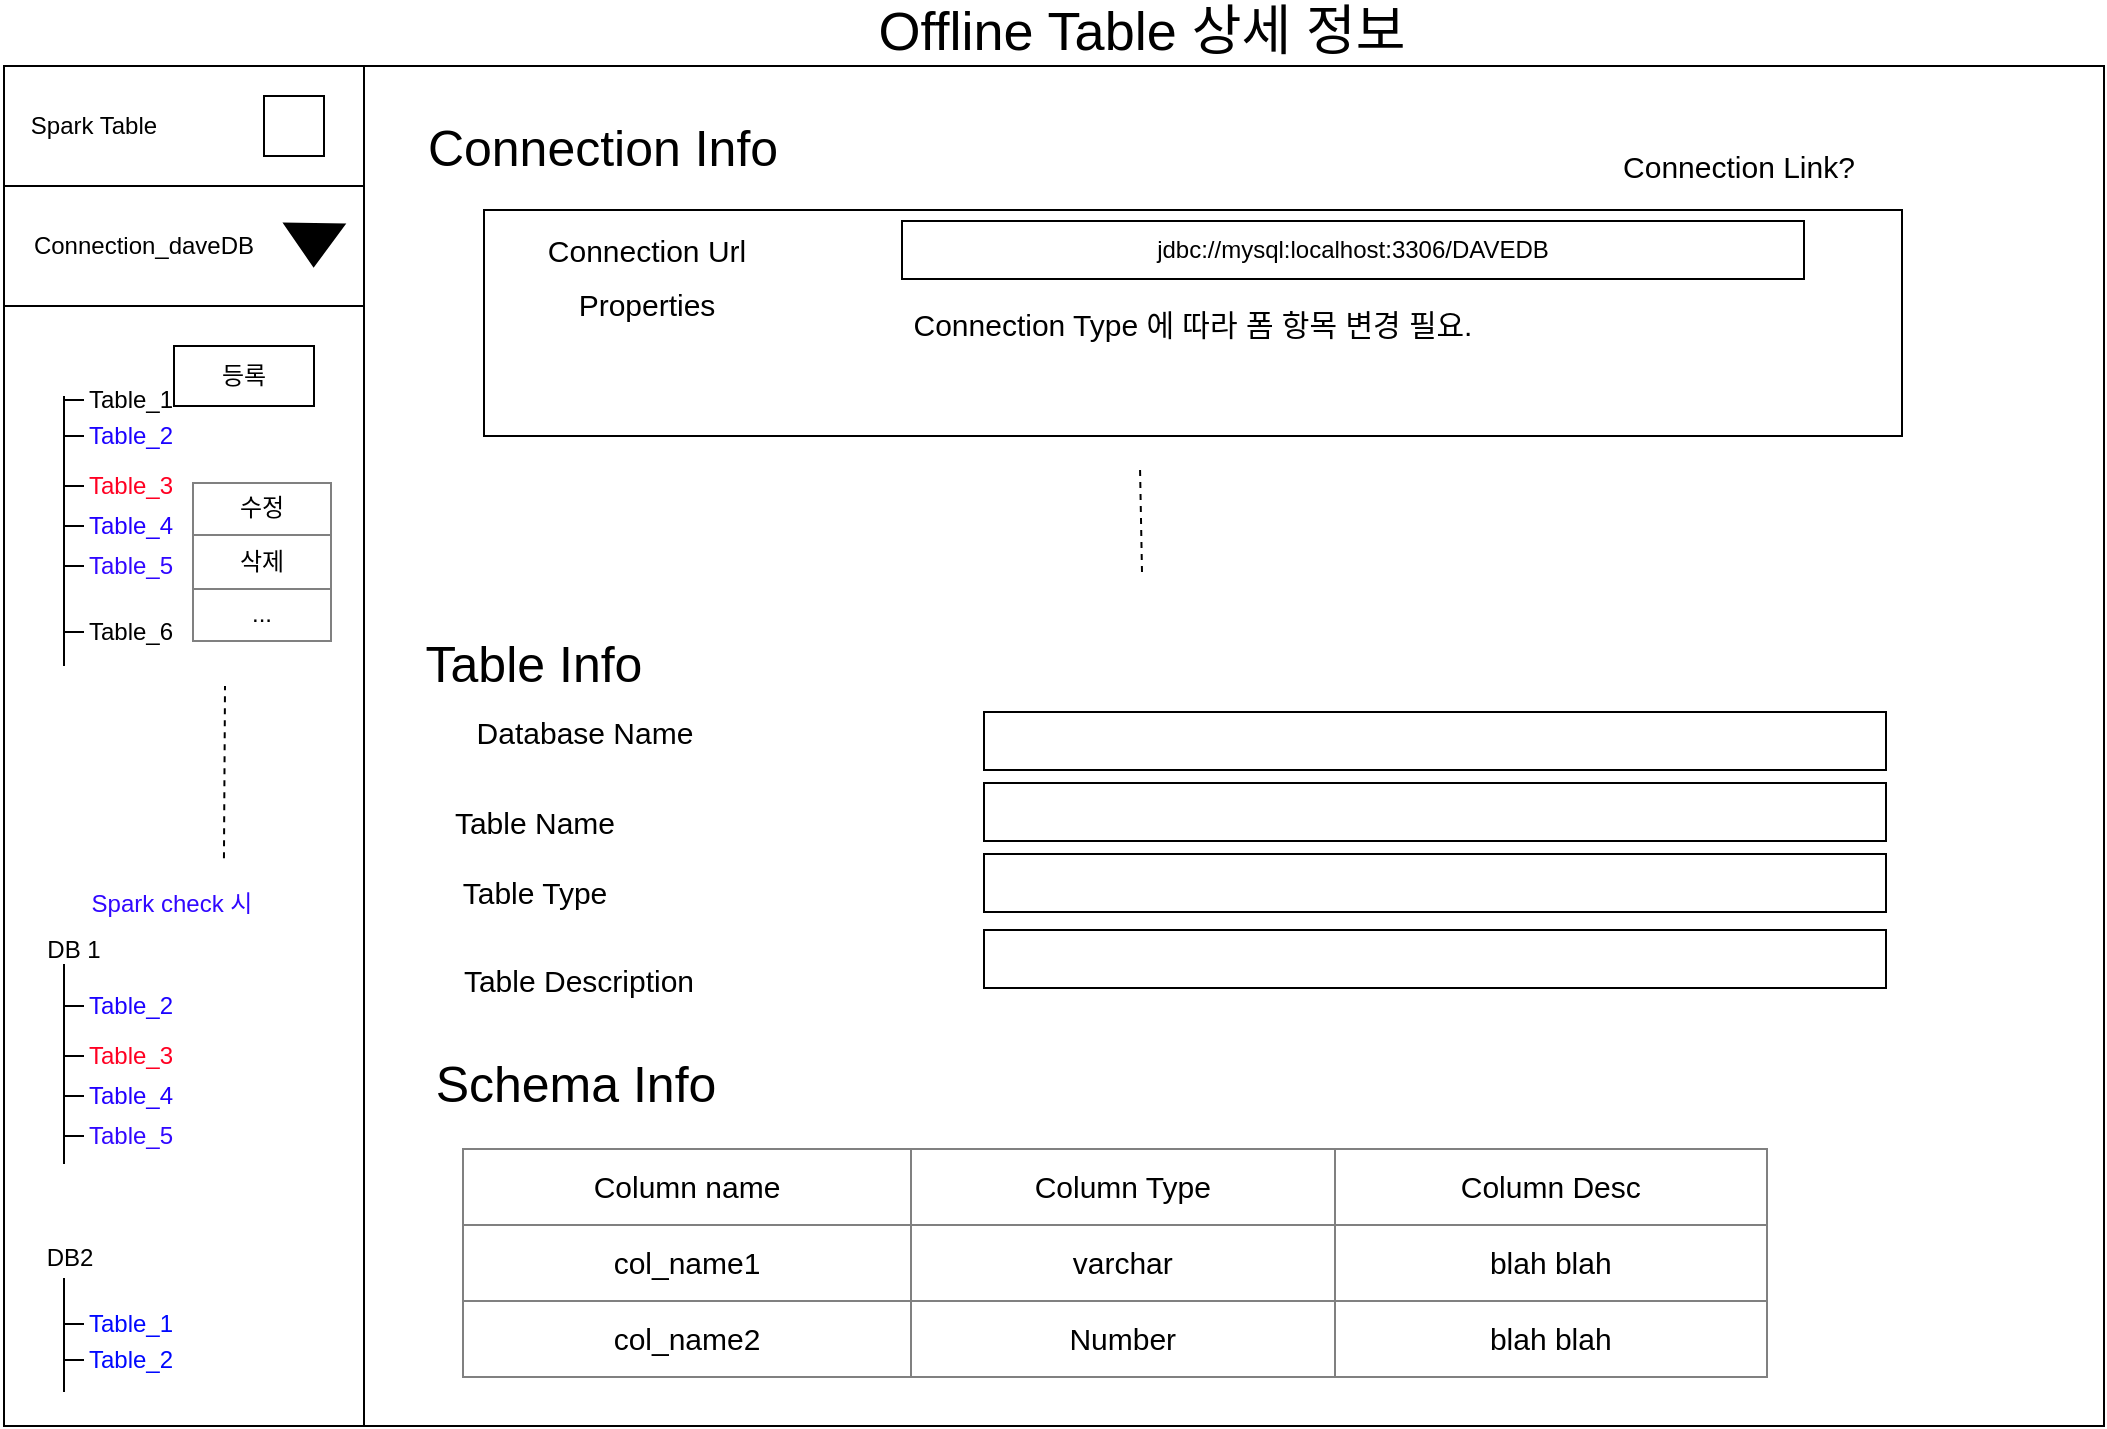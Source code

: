 <mxfile version="11.0.8" type="github"><diagram id="8DDDBTcL94-m3QVnN4Z4" name="페이지-1"><mxGraphModel dx="1422" dy="742" grid="1" gridSize="10" guides="1" tooltips="1" connect="1" arrows="1" fold="1" page="1" pageScale="1" pageWidth="1169" pageHeight="827" math="0" shadow="0"><root><mxCell id="0"/><mxCell id="1" parent="0"/><mxCell id="2NRtrsVxvBmNREOjDZMs-1" value="" style="rounded=0;whiteSpace=wrap;html=1;" parent="1" vertex="1"><mxGeometry x="61" y="177" width="180" height="560" as="geometry"/></mxCell><mxCell id="2NRtrsVxvBmNREOjDZMs-3" value="" style="rounded=0;whiteSpace=wrap;html=1;" parent="1" vertex="1"><mxGeometry x="61" y="117" width="180" height="60" as="geometry"/></mxCell><mxCell id="2NRtrsVxvBmNREOjDZMs-4" value="" style="verticalLabelPosition=bottom;verticalAlign=top;html=1;shape=mxgraph.basic.acute_triangle;dx=0.5;rotation=-179;fillColor=#000000;" parent="1" vertex="1"><mxGeometry x="201" y="136" width="30" height="21" as="geometry"/></mxCell><mxCell id="2NRtrsVxvBmNREOjDZMs-5" value="Connection_daveDB" style="text;html=1;strokeColor=none;fillColor=none;align=center;verticalAlign=middle;whiteSpace=wrap;rounded=0;" parent="1" vertex="1"><mxGeometry x="71" y="137" width="120" height="20" as="geometry"/></mxCell><mxCell id="2NRtrsVxvBmNREOjDZMs-9" value="" style="rounded=0;whiteSpace=wrap;html=1;" parent="1" vertex="1"><mxGeometry x="61" y="57" width="180" height="60" as="geometry"/></mxCell><mxCell id="2NRtrsVxvBmNREOjDZMs-10" value="Spark Table" style="text;html=1;strokeColor=none;fillColor=none;align=center;verticalAlign=middle;whiteSpace=wrap;rounded=0;" parent="1" vertex="1"><mxGeometry x="71" y="77" width="70" height="20" as="geometry"/></mxCell><mxCell id="2NRtrsVxvBmNREOjDZMs-11" value="" style="verticalLabelPosition=bottom;verticalAlign=top;html=1;shape=mxgraph.basic.rect;fillColor=#ffffff;fillColor2=none;strokeColor=#000000;strokeWidth=1;size=20;indent=5;" parent="1" vertex="1"><mxGeometry x="191" y="72" width="30" height="30" as="geometry"/></mxCell><mxCell id="2NRtrsVxvBmNREOjDZMs-13" value="" style="endArrow=none;html=1;" parent="1" edge="1"><mxGeometry width="50" height="50" relative="1" as="geometry"><mxPoint x="91" y="357" as="sourcePoint"/><mxPoint x="91" y="222" as="targetPoint"/></mxGeometry></mxCell><mxCell id="2NRtrsVxvBmNREOjDZMs-14" value="Table_1" style="text;html=1;strokeColor=none;fillColor=none;align=center;verticalAlign=middle;whiteSpace=wrap;rounded=0;" parent="1" vertex="1"><mxGeometry x="76.5" y="214" width="95" height="20" as="geometry"/></mxCell><mxCell id="2NRtrsVxvBmNREOjDZMs-15" value="" style="endArrow=none;html=1;" parent="1" edge="1"><mxGeometry width="50" height="50" relative="1" as="geometry"><mxPoint x="91" y="224" as="sourcePoint"/><mxPoint x="101" y="224" as="targetPoint"/></mxGeometry></mxCell><mxCell id="2NRtrsVxvBmNREOjDZMs-27" value="" style="endArrow=none;dashed=1;html=1;exitX=0.611;exitY=0.493;exitDx=0;exitDy=0;exitPerimeter=0;" parent="1" source="2NRtrsVxvBmNREOjDZMs-1" edge="1"><mxGeometry width="50" height="50" relative="1" as="geometry"><mxPoint x="121.5" y="417" as="sourcePoint"/><mxPoint x="171.5" y="367" as="targetPoint"/></mxGeometry></mxCell><mxCell id="2NRtrsVxvBmNREOjDZMs-34" value="등록" style="rounded=0;whiteSpace=wrap;html=1;fillColor=#FFFFFF;" parent="1" vertex="1"><mxGeometry x="146" y="197" width="70" height="30" as="geometry"/></mxCell><mxCell id="2NRtrsVxvBmNREOjDZMs-35" value="" style="rounded=0;whiteSpace=wrap;html=1;fillColor=#FFFFFF;" parent="1" vertex="1"><mxGeometry x="241" y="57" width="870" height="680" as="geometry"/></mxCell><mxCell id="2NRtrsVxvBmNREOjDZMs-33" value="&lt;table border=&quot;1&quot; width=&quot;100%&quot; cellpadding=&quot;4&quot; style=&quot;width: 100% ; height: 100% ; border-collapse: collapse&quot;&gt;&lt;tbody&gt;&lt;tr&gt;&lt;th align=&quot;center&quot;&gt;&lt;span style=&quot;font-weight: normal&quot;&gt;수정&lt;/span&gt;&lt;/th&gt;&lt;/tr&gt;&lt;tr&gt;&lt;td align=&quot;center&quot;&gt;삭제&lt;/td&gt;&lt;/tr&gt;&lt;tr&gt;&lt;td align=&quot;center&quot;&gt;...&lt;/td&gt;&lt;/tr&gt;&lt;/tbody&gt;&lt;/table&gt;" style="text;html=1;strokeColor=none;fillColor=#FFFFFF;overflow=fill;" parent="1" vertex="1"><mxGeometry x="155" y="265" width="70" height="80" as="geometry"/></mxCell><mxCell id="2NRtrsVxvBmNREOjDZMs-36" value="&lt;font style=&quot;font-size: 25px&quot;&gt;Table Info&lt;/font&gt;" style="text;html=1;strokeColor=none;fillColor=none;align=center;verticalAlign=middle;whiteSpace=wrap;rounded=0;" parent="1" vertex="1"><mxGeometry x="261" y="345" width="130" height="20" as="geometry"/></mxCell><mxCell id="2NRtrsVxvBmNREOjDZMs-37" value="&lt;font style=&quot;font-size: 25px&quot;&gt;Schema Info&lt;/font&gt;" style="text;html=1;strokeColor=none;fillColor=none;align=center;verticalAlign=middle;whiteSpace=wrap;rounded=0;" parent="1" vertex="1"><mxGeometry x="262" y="555" width="170" height="20" as="geometry"/></mxCell><mxCell id="2NRtrsVxvBmNREOjDZMs-38" value="Table Name" style="text;html=1;strokeColor=none;fillColor=none;align=center;verticalAlign=middle;whiteSpace=wrap;rounded=0;fontSize=15;" parent="1" vertex="1"><mxGeometry x="273.5" y="424.5" width="105" height="20" as="geometry"/></mxCell><mxCell id="2NRtrsVxvBmNREOjDZMs-39" value="Table Description" style="text;html=1;strokeColor=none;fillColor=none;align=center;verticalAlign=middle;whiteSpace=wrap;rounded=0;fontSize=15;" parent="1" vertex="1"><mxGeometry x="266" y="503.5" width="165" height="20" as="geometry"/></mxCell><mxCell id="2NRtrsVxvBmNREOjDZMs-40" value="Database Name" style="text;html=1;strokeColor=none;fillColor=none;align=center;verticalAlign=middle;whiteSpace=wrap;rounded=0;fontSize=15;" parent="1" vertex="1"><mxGeometry x="273.5" y="380" width="155" height="20" as="geometry"/></mxCell><mxCell id="2NRtrsVxvBmNREOjDZMs-41" value="Table Type" style="text;html=1;strokeColor=none;fillColor=none;align=center;verticalAlign=middle;whiteSpace=wrap;rounded=0;fontSize=15;" parent="1" vertex="1"><mxGeometry x="273.5" y="460" width="105" height="20" as="geometry"/></mxCell><mxCell id="2NRtrsVxvBmNREOjDZMs-42" value="" style="rounded=0;whiteSpace=wrap;html=1;fillColor=#FFFFFF;" parent="1" vertex="1"><mxGeometry x="551" y="380" width="451" height="29" as="geometry"/></mxCell><mxCell id="2NRtrsVxvBmNREOjDZMs-44" value="" style="rounded=0;whiteSpace=wrap;html=1;fillColor=#FFFFFF;" parent="1" vertex="1"><mxGeometry x="551" y="415.5" width="451" height="29" as="geometry"/></mxCell><mxCell id="2NRtrsVxvBmNREOjDZMs-45" value="" style="rounded=0;whiteSpace=wrap;html=1;fillColor=#FFFFFF;" parent="1" vertex="1"><mxGeometry x="551" y="451" width="451" height="29" as="geometry"/></mxCell><mxCell id="2NRtrsVxvBmNREOjDZMs-46" value="" style="rounded=0;whiteSpace=wrap;html=1;fillColor=#FFFFFF;" parent="1" vertex="1"><mxGeometry x="551" y="489" width="451" height="29" as="geometry"/></mxCell><mxCell id="2NRtrsVxvBmNREOjDZMs-49" value="&lt;table border=&quot;1&quot; width=&quot;100%&quot; style=&quot;width: 100% ; height: 100% ; border-collapse: collapse&quot;&gt;&lt;tbody&gt;&lt;tr&gt;&lt;td align=&quot;center&quot;&gt;Column name&lt;/td&gt;&lt;td align=&quot;center&quot;&gt;Column Type&lt;br&gt;&lt;/td&gt;&lt;td align=&quot;center&quot;&gt;Column Desc&lt;br&gt;&lt;/td&gt;&lt;/tr&gt;&lt;tr&gt;&lt;td align=&quot;center&quot;&gt;col_name1&lt;/td&gt;&lt;td align=&quot;center&quot;&gt;varchar&lt;/td&gt;&lt;td align=&quot;center&quot;&gt;blah blah&lt;/td&gt;&lt;/tr&gt;&lt;tr&gt;&lt;td align=&quot;center&quot;&gt;col_name2&lt;/td&gt;&lt;td align=&quot;center&quot;&gt;Number&lt;/td&gt;&lt;td align=&quot;center&quot;&gt;blah blah&lt;/td&gt;&lt;/tr&gt;&lt;/tbody&gt;&lt;/table&gt;" style="text;html=1;strokeColor=none;fillColor=none;overflow=fill;fontSize=15;" parent="1" vertex="1"><mxGeometry x="290" y="598" width="653" height="115" as="geometry"/></mxCell><mxCell id="2NRtrsVxvBmNREOjDZMs-50" value="&lt;font style=&quot;font-size: 25px&quot;&gt;Connection Info&lt;/font&gt;" style="text;html=1;strokeColor=none;fillColor=none;align=center;verticalAlign=middle;whiteSpace=wrap;rounded=0;" parent="1" vertex="1"><mxGeometry x="261" y="87" width="199" height="20" as="geometry"/></mxCell><mxCell id="2NRtrsVxvBmNREOjDZMs-58" value="Connection Type 에 따라 폼 항목 변경 필요." style="rounded=0;whiteSpace=wrap;html=1;fillColor=#FFFFFF;fontSize=15;" parent="1" vertex="1"><mxGeometry x="301" y="129" width="709" height="113" as="geometry"/></mxCell><mxCell id="2NRtrsVxvBmNREOjDZMs-59" value="Connection Url" style="text;html=1;strokeColor=none;fillColor=none;align=center;verticalAlign=middle;whiteSpace=wrap;rounded=0;fontSize=15;" parent="1" vertex="1"><mxGeometry x="305" y="139" width="155" height="20" as="geometry"/></mxCell><mxCell id="2NRtrsVxvBmNREOjDZMs-60" value="jdbc://mysql:localhost:3306/DAVEDB" style="rounded=0;whiteSpace=wrap;html=1;fillColor=#FFFFFF;" parent="1" vertex="1"><mxGeometry x="510" y="134.5" width="451" height="29" as="geometry"/></mxCell><mxCell id="2NRtrsVxvBmNREOjDZMs-61" value="" style="endArrow=none;dashed=1;html=1;fontSize=15;entryX=0.446;entryY=0.296;entryDx=0;entryDy=0;entryPerimeter=0;" parent="1" target="2NRtrsVxvBmNREOjDZMs-35" edge="1"><mxGeometry width="50" height="50" relative="1" as="geometry"><mxPoint x="630" y="310" as="sourcePoint"/><mxPoint x="680" y="260" as="targetPoint"/></mxGeometry></mxCell><mxCell id="2NRtrsVxvBmNREOjDZMs-62" value="Properties" style="text;html=1;strokeColor=none;fillColor=none;align=center;verticalAlign=middle;whiteSpace=wrap;rounded=0;fontSize=15;" parent="1" vertex="1"><mxGeometry x="305" y="165.5" width="155" height="20" as="geometry"/></mxCell><mxCell id="2NRtrsVxvBmNREOjDZMs-63" value="Connection Link?" style="text;html=1;strokeColor=none;fillColor=none;align=center;verticalAlign=middle;whiteSpace=wrap;rounded=0;fontSize=15;" parent="1" vertex="1"><mxGeometry x="855" y="97" width="147" height="20" as="geometry"/></mxCell><mxCell id="2NRtrsVxvBmNREOjDZMs-64" value="Offline Table 상세 정보" style="text;html=1;strokeColor=none;fillColor=none;align=center;verticalAlign=middle;whiteSpace=wrap;rounded=0;fontSize=27;" parent="1" vertex="1"><mxGeometry x="270" y="30" width="720" height="20" as="geometry"/></mxCell><mxCell id="rXmcHfOrJ_n-P3EehgA--1" value="" style="endArrow=none;html=1;" edge="1" parent="1"><mxGeometry width="50" height="50" relative="1" as="geometry"><mxPoint x="91" y="242" as="sourcePoint"/><mxPoint x="101" y="242" as="targetPoint"/></mxGeometry></mxCell><mxCell id="rXmcHfOrJ_n-P3EehgA--2" value="Table_2" style="text;html=1;strokeColor=none;fillColor=none;align=center;verticalAlign=middle;whiteSpace=wrap;rounded=0;fontColor=#1C03FF;" vertex="1" parent="1"><mxGeometry x="76.5" y="232" width="95" height="20" as="geometry"/></mxCell><mxCell id="rXmcHfOrJ_n-P3EehgA--3" value="" style="endArrow=none;html=1;" edge="1" parent="1"><mxGeometry width="50" height="50" relative="1" as="geometry"><mxPoint x="91" y="267" as="sourcePoint"/><mxPoint x="101" y="267" as="targetPoint"/></mxGeometry></mxCell><mxCell id="rXmcHfOrJ_n-P3EehgA--4" value="Table_3" style="text;html=1;strokeColor=none;fillColor=none;align=center;verticalAlign=middle;whiteSpace=wrap;rounded=0;fontColor=#FF0022;" vertex="1" parent="1"><mxGeometry x="76.5" y="257" width="95" height="20" as="geometry"/></mxCell><mxCell id="rXmcHfOrJ_n-P3EehgA--5" value="" style="endArrow=none;html=1;" edge="1" parent="1"><mxGeometry width="50" height="50" relative="1" as="geometry"><mxPoint x="91" y="287" as="sourcePoint"/><mxPoint x="101" y="287" as="targetPoint"/></mxGeometry></mxCell><mxCell id="rXmcHfOrJ_n-P3EehgA--6" value="Table_4" style="text;html=1;strokeColor=none;fillColor=none;align=center;verticalAlign=middle;whiteSpace=wrap;rounded=0;fontColor=#2200FF;" vertex="1" parent="1"><mxGeometry x="76.5" y="277" width="95" height="20" as="geometry"/></mxCell><mxCell id="rXmcHfOrJ_n-P3EehgA--7" value="" style="endArrow=none;html=1;" edge="1" parent="1"><mxGeometry width="50" height="50" relative="1" as="geometry"><mxPoint x="91" y="307" as="sourcePoint"/><mxPoint x="101" y="307" as="targetPoint"/></mxGeometry></mxCell><mxCell id="rXmcHfOrJ_n-P3EehgA--8" value="Table_5" style="text;html=1;strokeColor=none;fillColor=none;align=center;verticalAlign=middle;whiteSpace=wrap;rounded=0;fontColor=#3108FF;" vertex="1" parent="1"><mxGeometry x="76.5" y="297" width="95" height="20" as="geometry"/></mxCell><mxCell id="rXmcHfOrJ_n-P3EehgA--9" value="DB 1" style="text;html=1;strokeColor=none;fillColor=none;align=center;verticalAlign=middle;whiteSpace=wrap;rounded=0;" vertex="1" parent="1"><mxGeometry x="61" y="489" width="70" height="20" as="geometry"/></mxCell><mxCell id="rXmcHfOrJ_n-P3EehgA--10" value="" style="endArrow=none;html=1;" edge="1" parent="1"><mxGeometry width="50" height="50" relative="1" as="geometry"><mxPoint x="91" y="606" as="sourcePoint"/><mxPoint x="91" y="506" as="targetPoint"/></mxGeometry></mxCell><mxCell id="rXmcHfOrJ_n-P3EehgA--12" value="" style="endArrow=none;html=1;" edge="1" parent="1"><mxGeometry width="50" height="50" relative="1" as="geometry"><mxPoint x="91" y="527.0" as="sourcePoint"/><mxPoint x="101" y="527.0" as="targetPoint"/></mxGeometry></mxCell><mxCell id="rXmcHfOrJ_n-P3EehgA--13" value="" style="endArrow=none;html=1;" edge="1" parent="1"><mxGeometry width="50" height="50" relative="1" as="geometry"><mxPoint x="91" y="552.0" as="sourcePoint"/><mxPoint x="101" y="552.0" as="targetPoint"/></mxGeometry></mxCell><mxCell id="rXmcHfOrJ_n-P3EehgA--14" value="" style="endArrow=none;html=1;" edge="1" parent="1"><mxGeometry width="50" height="50" relative="1" as="geometry"><mxPoint x="91" y="572.0" as="sourcePoint"/><mxPoint x="101" y="572.0" as="targetPoint"/></mxGeometry></mxCell><mxCell id="rXmcHfOrJ_n-P3EehgA--15" value="" style="endArrow=none;html=1;" edge="1" parent="1"><mxGeometry width="50" height="50" relative="1" as="geometry"><mxPoint x="91" y="592.0" as="sourcePoint"/><mxPoint x="101" y="592.0" as="targetPoint"/></mxGeometry></mxCell><mxCell id="rXmcHfOrJ_n-P3EehgA--17" value="Table_2" style="text;html=1;strokeColor=none;fillColor=none;align=center;verticalAlign=middle;whiteSpace=wrap;rounded=0;fontColor=#1C03FF;" vertex="1" parent="1"><mxGeometry x="76.5" y="517" width="95" height="20" as="geometry"/></mxCell><mxCell id="rXmcHfOrJ_n-P3EehgA--18" value="Table_3" style="text;html=1;strokeColor=none;fillColor=none;align=center;verticalAlign=middle;whiteSpace=wrap;rounded=0;fontColor=#FF0022;" vertex="1" parent="1"><mxGeometry x="76.5" y="542" width="95" height="20" as="geometry"/></mxCell><mxCell id="rXmcHfOrJ_n-P3EehgA--19" value="Table_4" style="text;html=1;strokeColor=none;fillColor=none;align=center;verticalAlign=middle;whiteSpace=wrap;rounded=0;fontColor=#2200FF;" vertex="1" parent="1"><mxGeometry x="76.5" y="562" width="95" height="20" as="geometry"/></mxCell><mxCell id="rXmcHfOrJ_n-P3EehgA--20" value="Table_5" style="text;html=1;strokeColor=none;fillColor=none;align=center;verticalAlign=middle;whiteSpace=wrap;rounded=0;fontColor=#3108FF;" vertex="1" parent="1"><mxGeometry x="76.5" y="582" width="95" height="20" as="geometry"/></mxCell><mxCell id="rXmcHfOrJ_n-P3EehgA--21" value="Spark check 시" style="text;html=1;strokeColor=none;fillColor=none;align=center;verticalAlign=middle;whiteSpace=wrap;rounded=0;fontColor=#3108FF;" vertex="1" parent="1"><mxGeometry x="100" y="466" width="90" height="20" as="geometry"/></mxCell><mxCell id="rXmcHfOrJ_n-P3EehgA--22" value="Table_6" style="text;html=1;strokeColor=none;fillColor=none;align=center;verticalAlign=middle;whiteSpace=wrap;rounded=0;" vertex="1" parent="1"><mxGeometry x="76.5" y="330" width="95" height="20" as="geometry"/></mxCell><mxCell id="rXmcHfOrJ_n-P3EehgA--23" value="" style="endArrow=none;html=1;" edge="1" parent="1"><mxGeometry width="50" height="50" relative="1" as="geometry"><mxPoint x="91" y="340" as="sourcePoint"/><mxPoint x="101" y="340" as="targetPoint"/></mxGeometry></mxCell><mxCell id="rXmcHfOrJ_n-P3EehgA--24" value="DB2" style="text;html=1;strokeColor=none;fillColor=none;align=center;verticalAlign=middle;whiteSpace=wrap;rounded=0;" vertex="1" parent="1"><mxGeometry x="59" y="643" width="70" height="20" as="geometry"/></mxCell><mxCell id="rXmcHfOrJ_n-P3EehgA--25" value="" style="endArrow=none;html=1;" edge="1" parent="1"><mxGeometry width="50" height="50" relative="1" as="geometry"><mxPoint x="91" y="720" as="sourcePoint"/><mxPoint x="91" y="663" as="targetPoint"/></mxGeometry></mxCell><mxCell id="rXmcHfOrJ_n-P3EehgA--26" value="" style="endArrow=none;html=1;" edge="1" parent="1"><mxGeometry width="50" height="50" relative="1" as="geometry"><mxPoint x="91" y="686" as="sourcePoint"/><mxPoint x="101" y="686" as="targetPoint"/></mxGeometry></mxCell><mxCell id="rXmcHfOrJ_n-P3EehgA--27" value="" style="endArrow=none;html=1;" edge="1" parent="1"><mxGeometry width="50" height="50" relative="1" as="geometry"><mxPoint x="91" y="704" as="sourcePoint"/><mxPoint x="101" y="704" as="targetPoint"/></mxGeometry></mxCell><mxCell id="rXmcHfOrJ_n-P3EehgA--31" value="Table_1" style="text;html=1;strokeColor=none;fillColor=none;align=center;verticalAlign=middle;whiteSpace=wrap;rounded=0;fontColor=#0008FF;" vertex="1" parent="1"><mxGeometry x="76.5" y="676" width="95" height="20" as="geometry"/></mxCell><mxCell id="rXmcHfOrJ_n-P3EehgA--32" value="Table_2" style="text;html=1;strokeColor=none;fillColor=none;align=center;verticalAlign=middle;whiteSpace=wrap;rounded=0;fontColor=#0008FF;" vertex="1" parent="1"><mxGeometry x="76.5" y="694" width="95" height="20" as="geometry"/></mxCell></root></mxGraphModel></diagram></mxfile>
